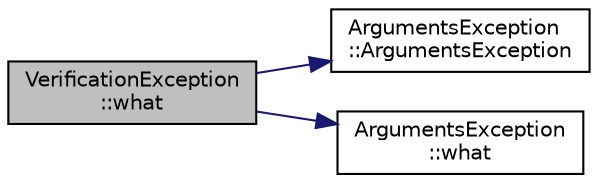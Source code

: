 digraph "VerificationException::what"
{
  edge [fontname="Helvetica",fontsize="10",labelfontname="Helvetica",labelfontsize="10"];
  node [fontname="Helvetica",fontsize="10",shape=record];
  rankdir="LR";
  Node1 [label="VerificationException\l::what",height=0.2,width=0.4,color="black", fillcolor="grey75", style="filled", fontcolor="black"];
  Node1 -> Node2 [color="midnightblue",fontsize="10",style="solid",fontname="Helvetica"];
  Node2 [label="ArgumentsException\l::ArgumentsException",height=0.2,width=0.4,color="black", fillcolor="white", style="filled",URL="$classArgumentsException.html#a9a2ed96b51bb2656bc9d9f357c5a9b42"];
  Node1 -> Node3 [color="midnightblue",fontsize="10",style="solid",fontname="Helvetica"];
  Node3 [label="ArgumentsException\l::what",height=0.2,width=0.4,color="black", fillcolor="white", style="filled",URL="$classArgumentsException.html#aa970dadd44c523df99070343c164343c"];
}
